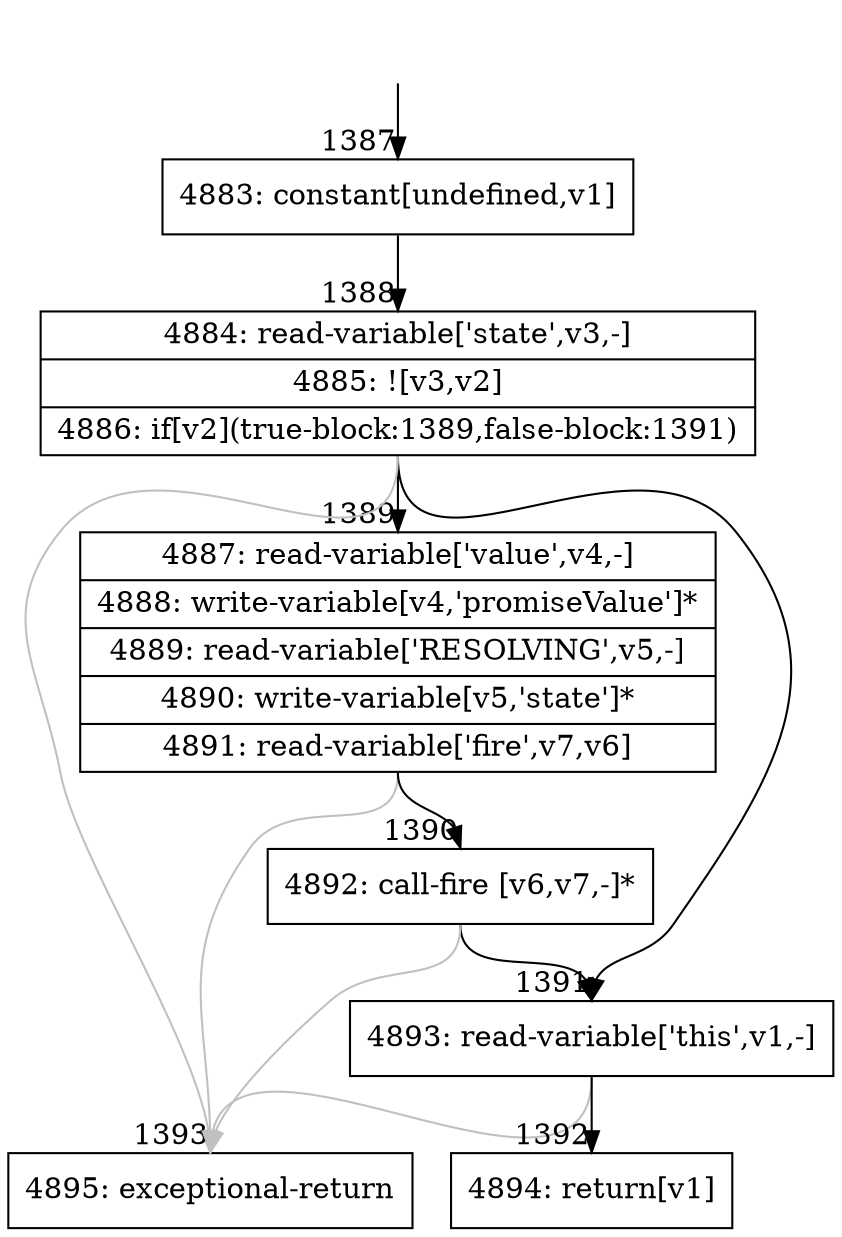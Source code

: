 digraph {
rankdir="TD"
BB_entry57[shape=none,label=""];
BB_entry57 -> BB1387 [tailport=s, headport=n, headlabel="    1387"]
BB1387 [shape=record label="{4883: constant[undefined,v1]}" ] 
BB1387 -> BB1388 [tailport=s, headport=n, headlabel="      1388"]
BB1388 [shape=record label="{4884: read-variable['state',v3,-]|4885: ![v3,v2]|4886: if[v2](true-block:1389,false-block:1391)}" ] 
BB1388 -> BB1389 [tailport=s, headport=n, headlabel="      1389"]
BB1388 -> BB1391 [tailport=s, headport=n, headlabel="      1391"]
BB1388 -> BB1393 [tailport=s, headport=n, color=gray, headlabel="      1393"]
BB1389 [shape=record label="{4887: read-variable['value',v4,-]|4888: write-variable[v4,'promiseValue']*|4889: read-variable['RESOLVING',v5,-]|4890: write-variable[v5,'state']*|4891: read-variable['fire',v7,v6]}" ] 
BB1389 -> BB1390 [tailport=s, headport=n, headlabel="      1390"]
BB1389 -> BB1393 [tailport=s, headport=n, color=gray]
BB1390 [shape=record label="{4892: call-fire [v6,v7,-]*}" ] 
BB1390 -> BB1391 [tailport=s, headport=n]
BB1390 -> BB1393 [tailport=s, headport=n, color=gray]
BB1391 [shape=record label="{4893: read-variable['this',v1,-]}" ] 
BB1391 -> BB1392 [tailport=s, headport=n, headlabel="      1392"]
BB1391 -> BB1393 [tailport=s, headport=n, color=gray]
BB1392 [shape=record label="{4894: return[v1]}" ] 
BB1393 [shape=record label="{4895: exceptional-return}" ] 
//#$~ 881
}
